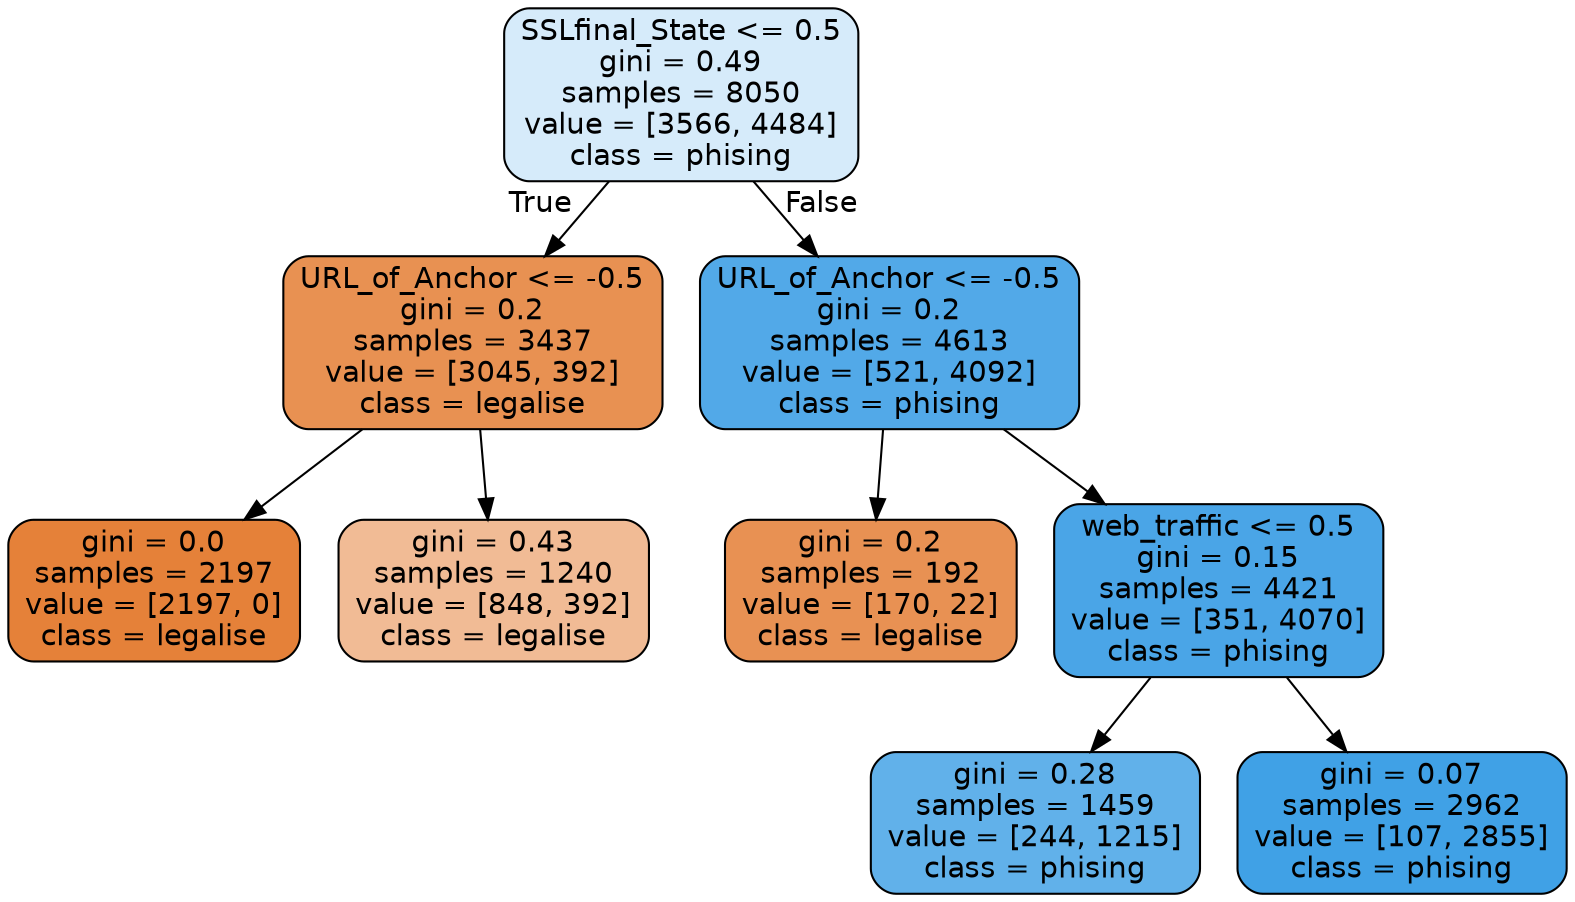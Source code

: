 digraph Tree {
node [shape=box, style="filled, rounded", color="black", fontname=helvetica] ;
edge [fontname=helvetica] ;
0 [label="SSLfinal_State <= 0.5\ngini = 0.49\nsamples = 8050\nvalue = [3566, 4484]\nclass = phising", fillcolor="#d6ebfa"] ;
1 [label="URL_of_Anchor <= -0.5\ngini = 0.2\nsamples = 3437\nvalue = [3045, 392]\nclass = legalise", fillcolor="#e89152"] ;
0 -> 1 [labeldistance=2.5, labelangle=45, headlabel="True"] ;
2 [label="gini = 0.0\nsamples = 2197\nvalue = [2197, 0]\nclass = legalise", fillcolor="#e58139"] ;
1 -> 2 ;
3 [label="gini = 0.43\nsamples = 1240\nvalue = [848, 392]\nclass = legalise", fillcolor="#f1bb95"] ;
1 -> 3 ;
4 [label="URL_of_Anchor <= -0.5\ngini = 0.2\nsamples = 4613\nvalue = [521, 4092]\nclass = phising", fillcolor="#52a9e8"] ;
0 -> 4 [labeldistance=2.5, labelangle=-45, headlabel="False"] ;
5 [label="gini = 0.2\nsamples = 192\nvalue = [170, 22]\nclass = legalise", fillcolor="#e89153"] ;
4 -> 5 ;
6 [label="web_traffic <= 0.5\ngini = 0.15\nsamples = 4421\nvalue = [351, 4070]\nclass = phising", fillcolor="#4aa5e7"] ;
4 -> 6 ;
7 [label="gini = 0.28\nsamples = 1459\nvalue = [244, 1215]\nclass = phising", fillcolor="#61b1ea"] ;
6 -> 7 ;
8 [label="gini = 0.07\nsamples = 2962\nvalue = [107, 2855]\nclass = phising", fillcolor="#40a1e6"] ;
6 -> 8 ;
}